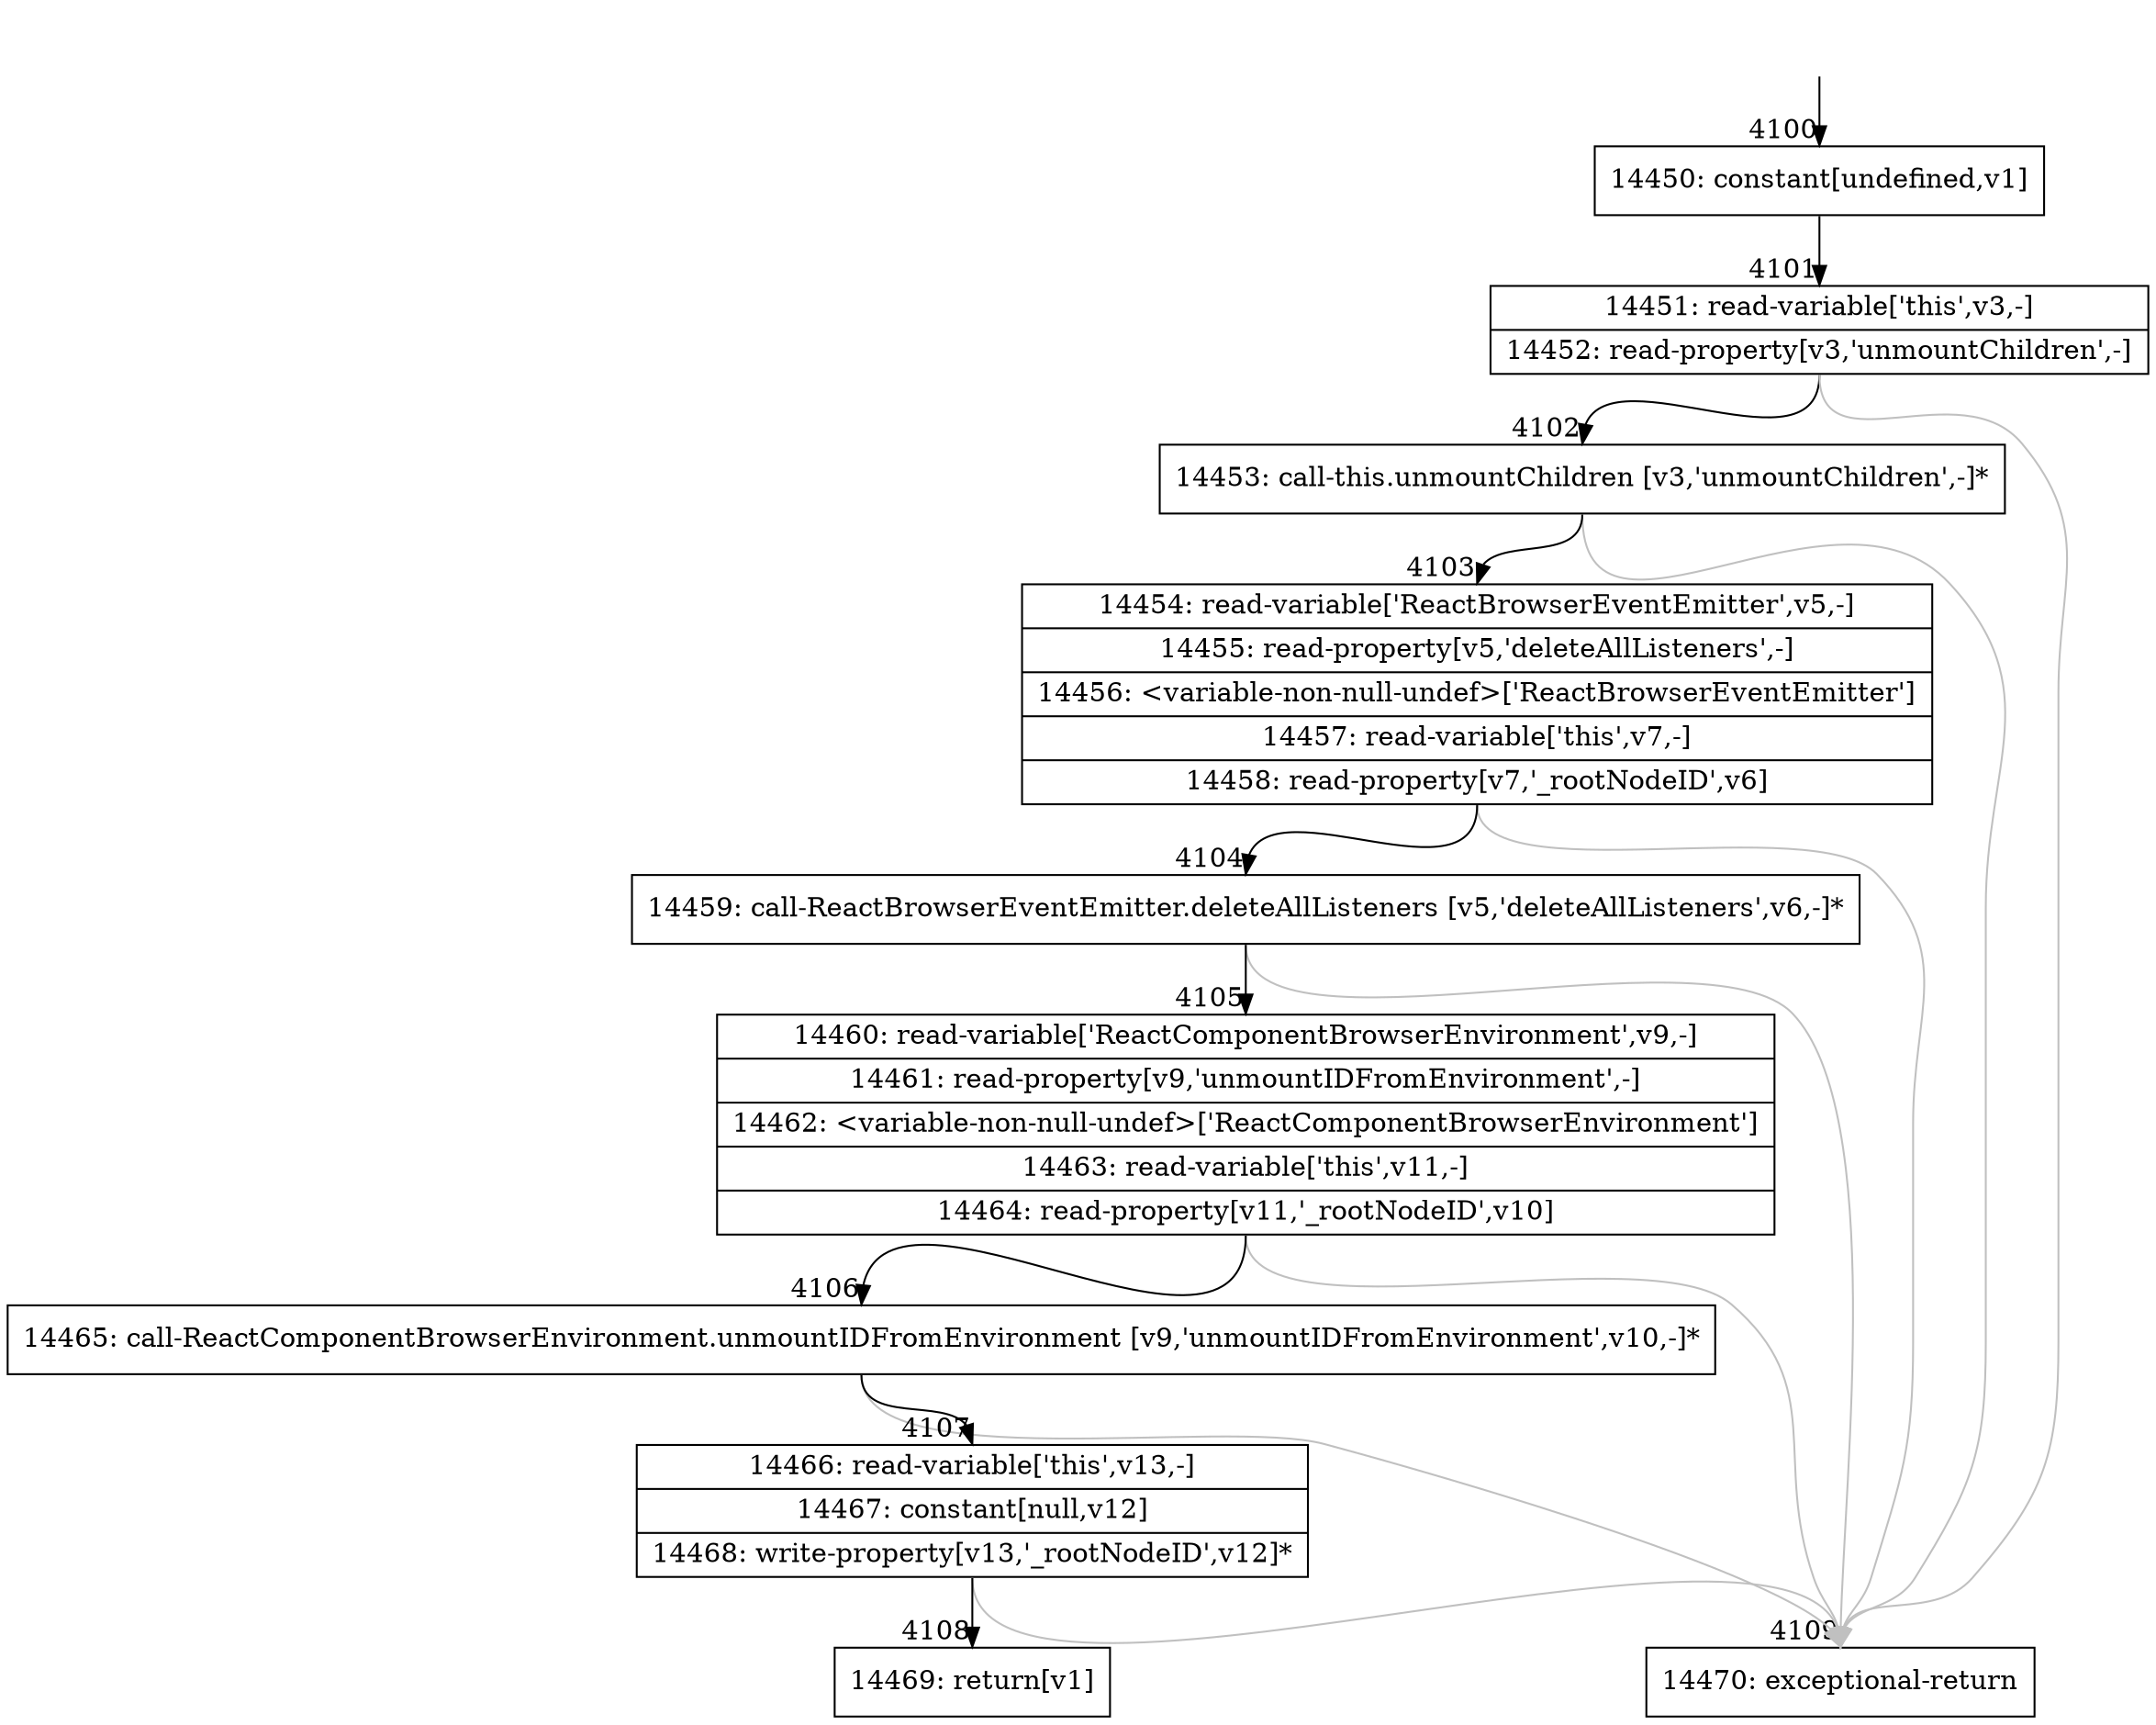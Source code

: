 digraph {
rankdir="TD"
BB_entry276[shape=none,label=""];
BB_entry276 -> BB4100 [tailport=s, headport=n, headlabel="    4100"]
BB4100 [shape=record label="{14450: constant[undefined,v1]}" ] 
BB4100 -> BB4101 [tailport=s, headport=n, headlabel="      4101"]
BB4101 [shape=record label="{14451: read-variable['this',v3,-]|14452: read-property[v3,'unmountChildren',-]}" ] 
BB4101 -> BB4102 [tailport=s, headport=n, headlabel="      4102"]
BB4101 -> BB4109 [tailport=s, headport=n, color=gray, headlabel="      4109"]
BB4102 [shape=record label="{14453: call-this.unmountChildren [v3,'unmountChildren',-]*}" ] 
BB4102 -> BB4103 [tailport=s, headport=n, headlabel="      4103"]
BB4102 -> BB4109 [tailport=s, headport=n, color=gray]
BB4103 [shape=record label="{14454: read-variable['ReactBrowserEventEmitter',v5,-]|14455: read-property[v5,'deleteAllListeners',-]|14456: \<variable-non-null-undef\>['ReactBrowserEventEmitter']|14457: read-variable['this',v7,-]|14458: read-property[v7,'_rootNodeID',v6]}" ] 
BB4103 -> BB4104 [tailport=s, headport=n, headlabel="      4104"]
BB4103 -> BB4109 [tailport=s, headport=n, color=gray]
BB4104 [shape=record label="{14459: call-ReactBrowserEventEmitter.deleteAllListeners [v5,'deleteAllListeners',v6,-]*}" ] 
BB4104 -> BB4105 [tailport=s, headport=n, headlabel="      4105"]
BB4104 -> BB4109 [tailport=s, headport=n, color=gray]
BB4105 [shape=record label="{14460: read-variable['ReactComponentBrowserEnvironment',v9,-]|14461: read-property[v9,'unmountIDFromEnvironment',-]|14462: \<variable-non-null-undef\>['ReactComponentBrowserEnvironment']|14463: read-variable['this',v11,-]|14464: read-property[v11,'_rootNodeID',v10]}" ] 
BB4105 -> BB4106 [tailport=s, headport=n, headlabel="      4106"]
BB4105 -> BB4109 [tailport=s, headport=n, color=gray]
BB4106 [shape=record label="{14465: call-ReactComponentBrowserEnvironment.unmountIDFromEnvironment [v9,'unmountIDFromEnvironment',v10,-]*}" ] 
BB4106 -> BB4107 [tailport=s, headport=n, headlabel="      4107"]
BB4106 -> BB4109 [tailport=s, headport=n, color=gray]
BB4107 [shape=record label="{14466: read-variable['this',v13,-]|14467: constant[null,v12]|14468: write-property[v13,'_rootNodeID',v12]*}" ] 
BB4107 -> BB4108 [tailport=s, headport=n, headlabel="      4108"]
BB4107 -> BB4109 [tailport=s, headport=n, color=gray]
BB4108 [shape=record label="{14469: return[v1]}" ] 
BB4109 [shape=record label="{14470: exceptional-return}" ] 
//#$~ 7896
}
